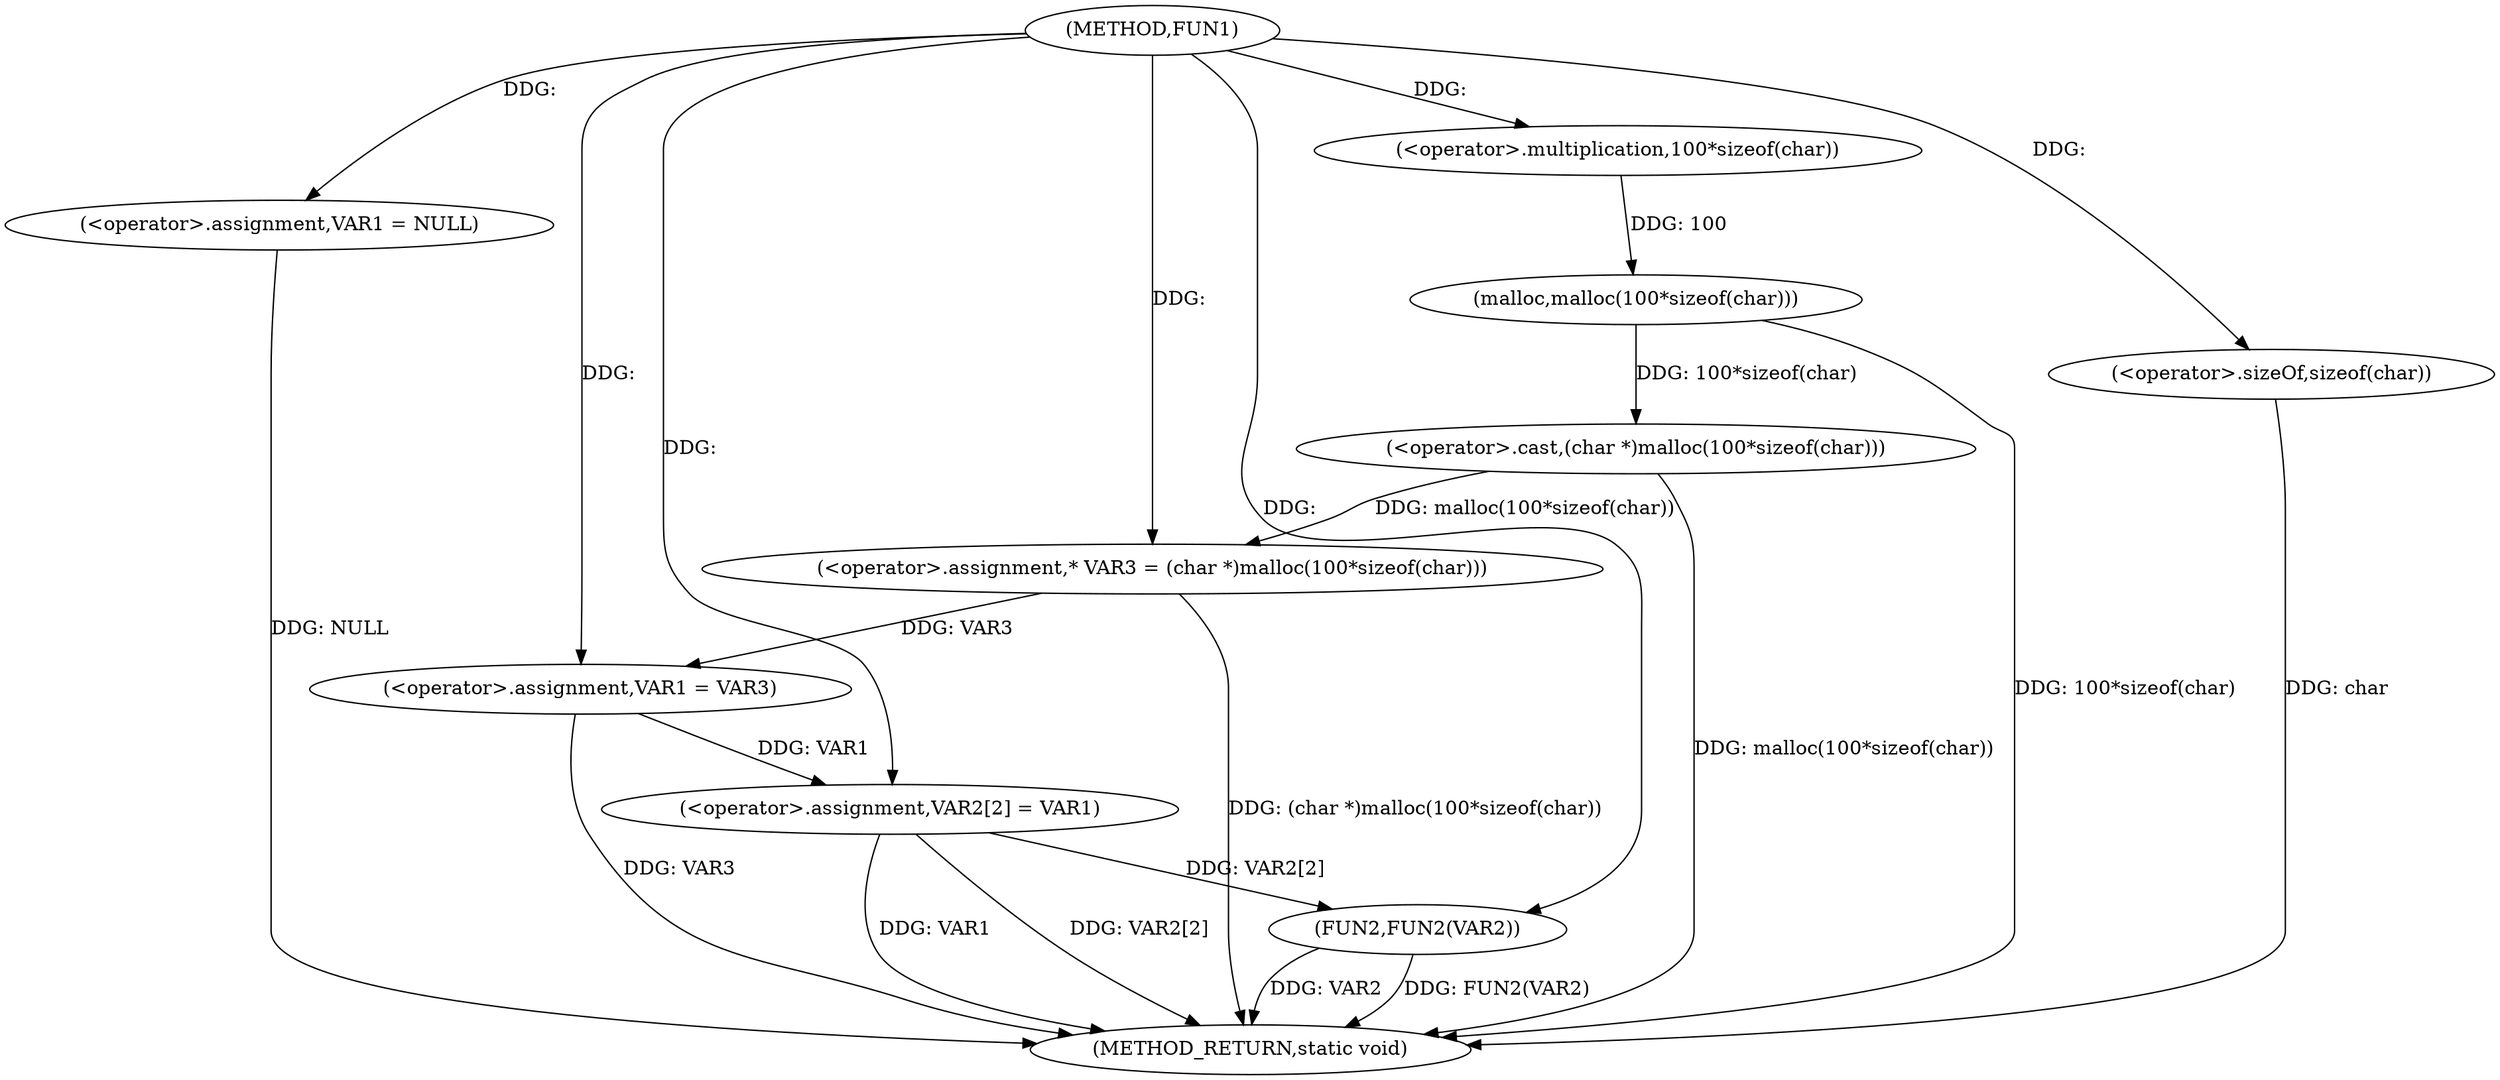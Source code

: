 digraph FUN1 {  
"1000100" [label = "(METHOD,FUN1)" ]
"1000128" [label = "(METHOD_RETURN,static void)" ]
"1000104" [label = "(<operator>.assignment,VAR1 = NULL)" ]
"1000109" [label = "(<operator>.assignment,* VAR3 = (char *)malloc(100*sizeof(char)))" ]
"1000111" [label = "(<operator>.cast,(char *)malloc(100*sizeof(char)))" ]
"1000113" [label = "(malloc,malloc(100*sizeof(char)))" ]
"1000114" [label = "(<operator>.multiplication,100*sizeof(char))" ]
"1000116" [label = "(<operator>.sizeOf,sizeof(char))" ]
"1000118" [label = "(<operator>.assignment,VAR1 = VAR3)" ]
"1000121" [label = "(<operator>.assignment,VAR2[2] = VAR1)" ]
"1000126" [label = "(FUN2,FUN2(VAR2))" ]
  "1000116" -> "1000128"  [ label = "DDG: char"] 
  "1000126" -> "1000128"  [ label = "DDG: FUN2(VAR2)"] 
  "1000121" -> "1000128"  [ label = "DDG: VAR1"] 
  "1000113" -> "1000128"  [ label = "DDG: 100*sizeof(char)"] 
  "1000126" -> "1000128"  [ label = "DDG: VAR2"] 
  "1000121" -> "1000128"  [ label = "DDG: VAR2[2]"] 
  "1000111" -> "1000128"  [ label = "DDG: malloc(100*sizeof(char))"] 
  "1000118" -> "1000128"  [ label = "DDG: VAR3"] 
  "1000109" -> "1000128"  [ label = "DDG: (char *)malloc(100*sizeof(char))"] 
  "1000104" -> "1000128"  [ label = "DDG: NULL"] 
  "1000100" -> "1000104"  [ label = "DDG: "] 
  "1000111" -> "1000109"  [ label = "DDG: malloc(100*sizeof(char))"] 
  "1000100" -> "1000109"  [ label = "DDG: "] 
  "1000113" -> "1000111"  [ label = "DDG: 100*sizeof(char)"] 
  "1000114" -> "1000113"  [ label = "DDG: 100"] 
  "1000100" -> "1000114"  [ label = "DDG: "] 
  "1000100" -> "1000116"  [ label = "DDG: "] 
  "1000109" -> "1000118"  [ label = "DDG: VAR3"] 
  "1000100" -> "1000118"  [ label = "DDG: "] 
  "1000118" -> "1000121"  [ label = "DDG: VAR1"] 
  "1000100" -> "1000121"  [ label = "DDG: "] 
  "1000121" -> "1000126"  [ label = "DDG: VAR2[2]"] 
  "1000100" -> "1000126"  [ label = "DDG: "] 
}
